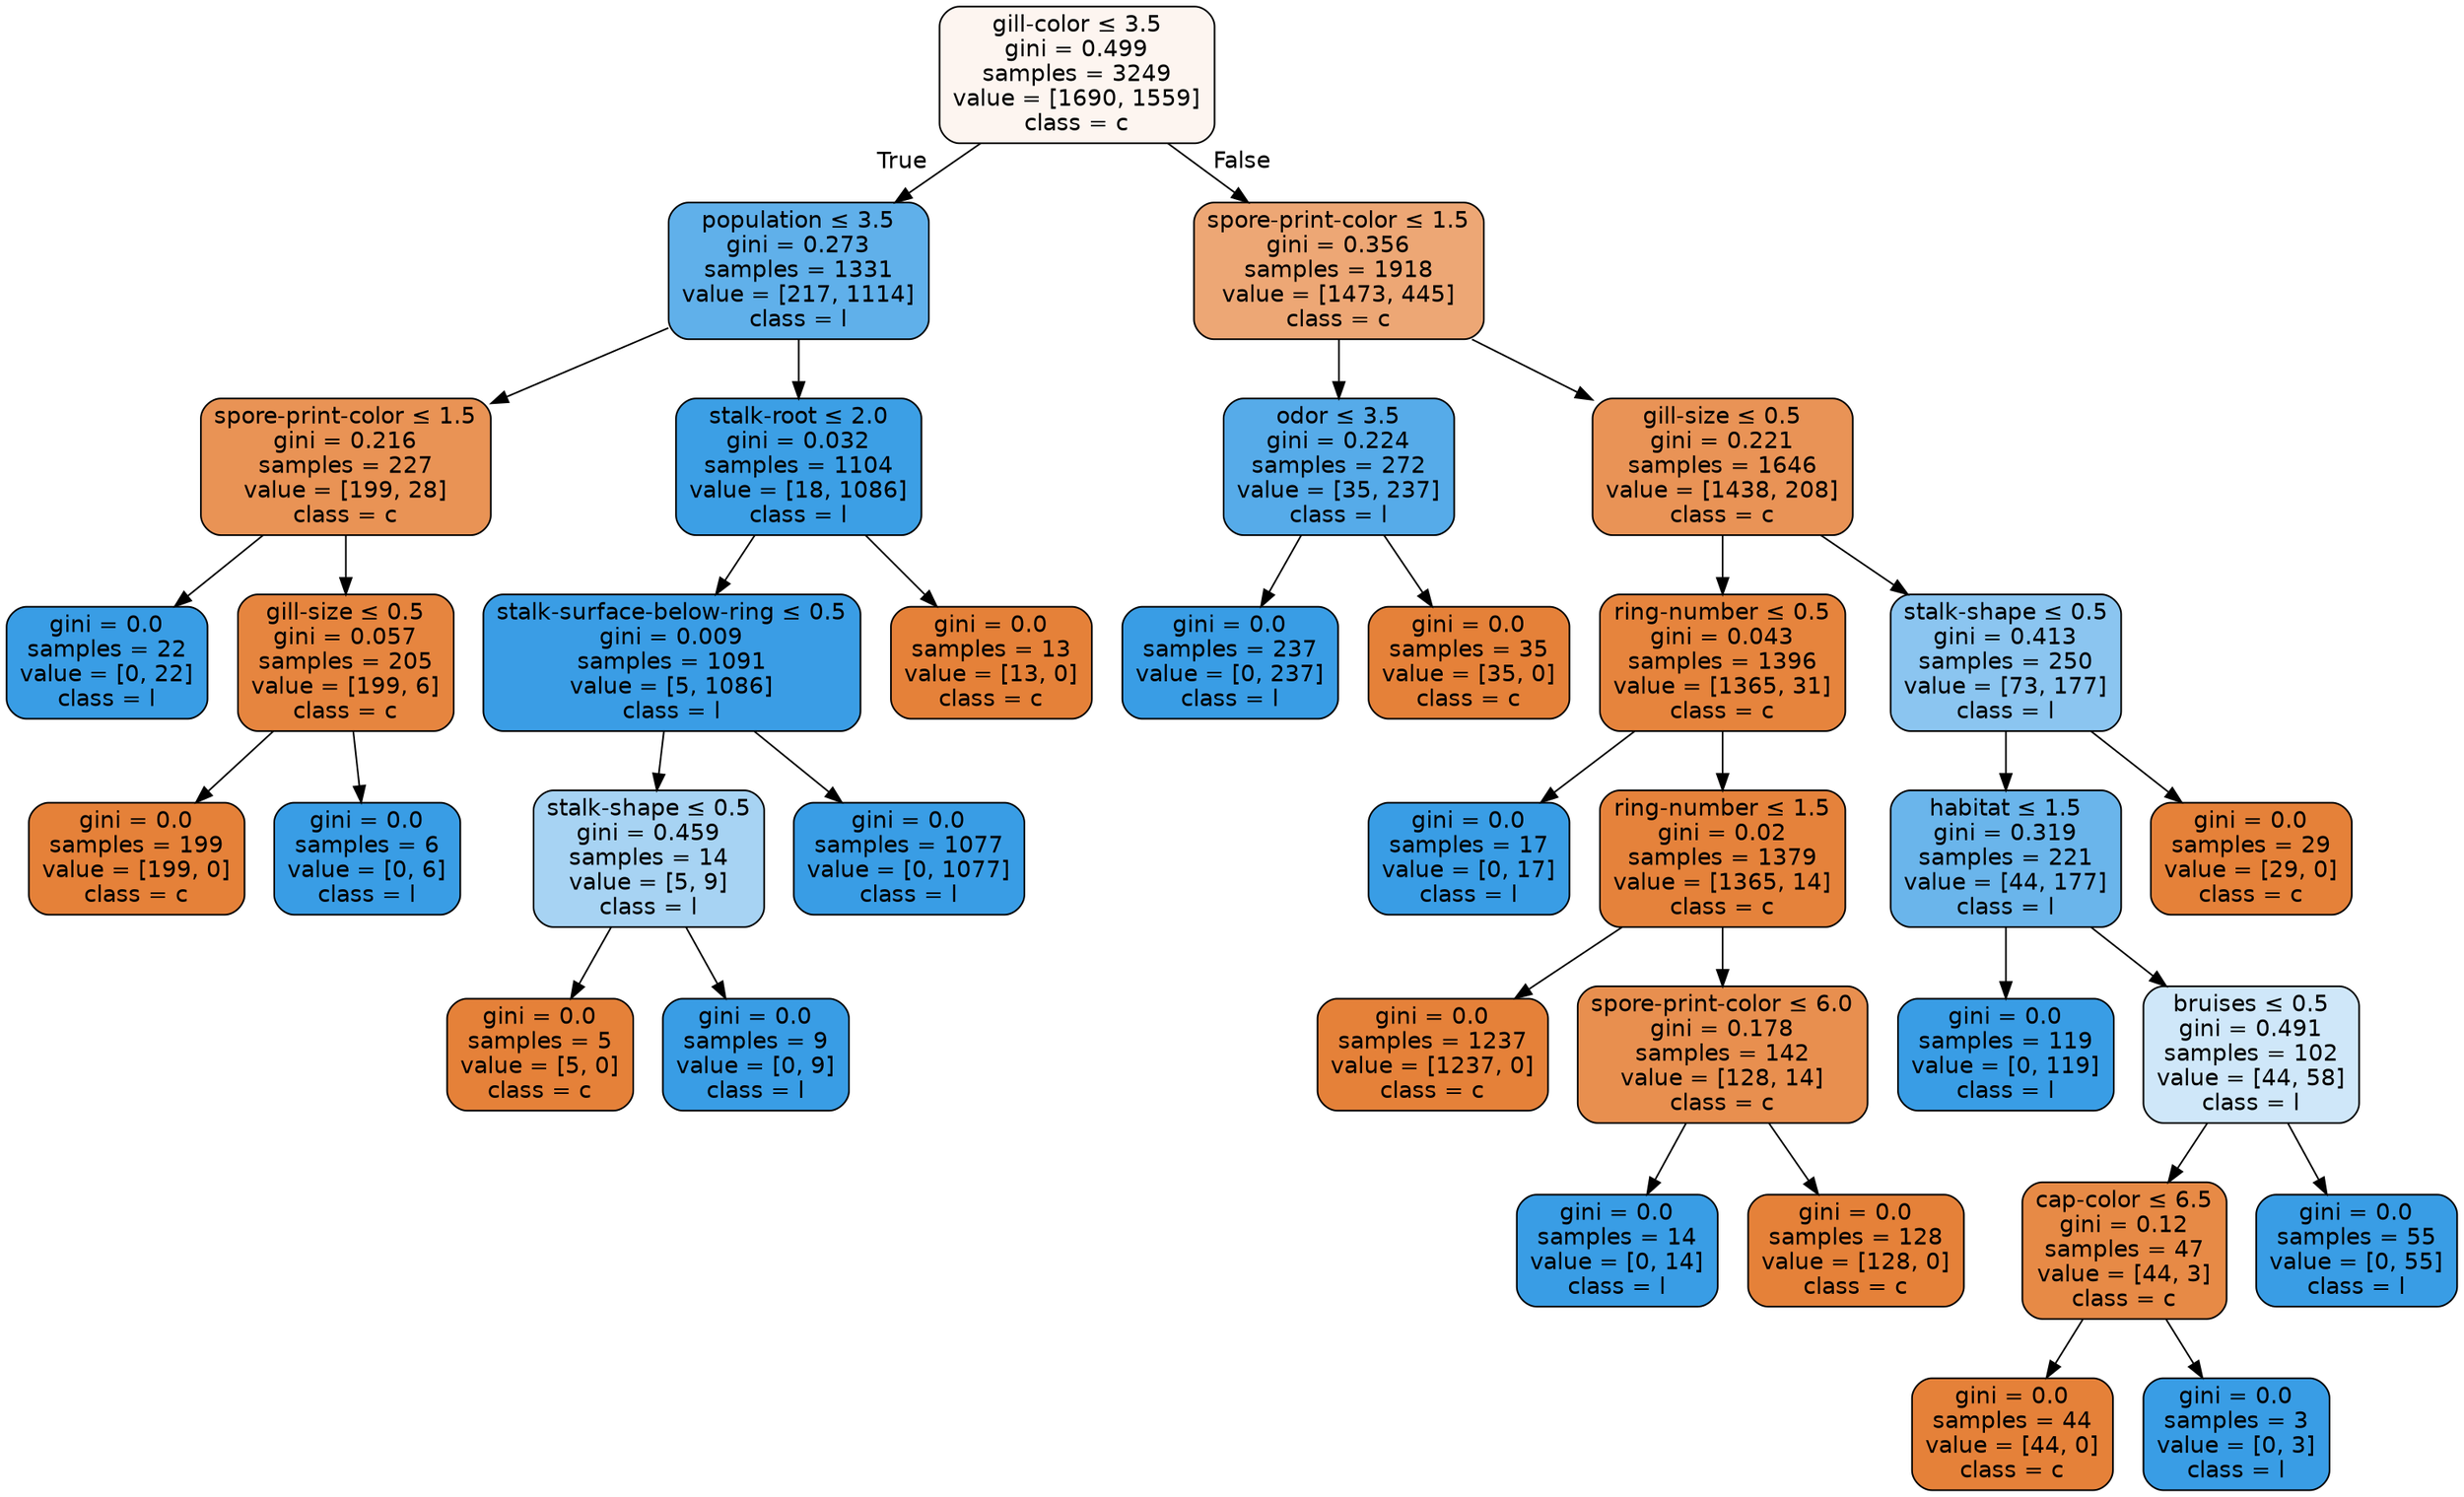 digraph Tree {
node [shape=box, style="filled, rounded", color="black", fontname=helvetica] ;
edge [fontname=helvetica] ;
0 [label=<gill-color &le; 3.5<br/>gini = 0.499<br/>samples = 3249<br/>value = [1690, 1559]<br/>class = c>, fillcolor="#fdf5f0"] ;
1 [label=<population &le; 3.5<br/>gini = 0.273<br/>samples = 1331<br/>value = [217, 1114]<br/>class = l>, fillcolor="#60b0ea"] ;
0 -> 1 [labeldistance=2.5, labelangle=45, headlabel="True"] ;
2 [label=<spore-print-color &le; 1.5<br/>gini = 0.216<br/>samples = 227<br/>value = [199, 28]<br/>class = c>, fillcolor="#e99355"] ;
1 -> 2 ;
3 [label=<gini = 0.0<br/>samples = 22<br/>value = [0, 22]<br/>class = l>, fillcolor="#399de5"] ;
2 -> 3 ;
4 [label=<gill-size &le; 0.5<br/>gini = 0.057<br/>samples = 205<br/>value = [199, 6]<br/>class = c>, fillcolor="#e6853f"] ;
2 -> 4 ;
5 [label=<gini = 0.0<br/>samples = 199<br/>value = [199, 0]<br/>class = c>, fillcolor="#e58139"] ;
4 -> 5 ;
6 [label=<gini = 0.0<br/>samples = 6<br/>value = [0, 6]<br/>class = l>, fillcolor="#399de5"] ;
4 -> 6 ;
7 [label=<stalk-root &le; 2.0<br/>gini = 0.032<br/>samples = 1104<br/>value = [18, 1086]<br/>class = l>, fillcolor="#3c9fe5"] ;
1 -> 7 ;
8 [label=<stalk-surface-below-ring &le; 0.5<br/>gini = 0.009<br/>samples = 1091<br/>value = [5, 1086]<br/>class = l>, fillcolor="#3a9de5"] ;
7 -> 8 ;
9 [label=<stalk-shape &le; 0.5<br/>gini = 0.459<br/>samples = 14<br/>value = [5, 9]<br/>class = l>, fillcolor="#a7d3f3"] ;
8 -> 9 ;
10 [label=<gini = 0.0<br/>samples = 5<br/>value = [5, 0]<br/>class = c>, fillcolor="#e58139"] ;
9 -> 10 ;
11 [label=<gini = 0.0<br/>samples = 9<br/>value = [0, 9]<br/>class = l>, fillcolor="#399de5"] ;
9 -> 11 ;
12 [label=<gini = 0.0<br/>samples = 1077<br/>value = [0, 1077]<br/>class = l>, fillcolor="#399de5"] ;
8 -> 12 ;
13 [label=<gini = 0.0<br/>samples = 13<br/>value = [13, 0]<br/>class = c>, fillcolor="#e58139"] ;
7 -> 13 ;
14 [label=<spore-print-color &le; 1.5<br/>gini = 0.356<br/>samples = 1918<br/>value = [1473, 445]<br/>class = c>, fillcolor="#eda775"] ;
0 -> 14 [labeldistance=2.5, labelangle=-45, headlabel="False"] ;
15 [label=<odor &le; 3.5<br/>gini = 0.224<br/>samples = 272<br/>value = [35, 237]<br/>class = l>, fillcolor="#56abe9"] ;
14 -> 15 ;
16 [label=<gini = 0.0<br/>samples = 237<br/>value = [0, 237]<br/>class = l>, fillcolor="#399de5"] ;
15 -> 16 ;
17 [label=<gini = 0.0<br/>samples = 35<br/>value = [35, 0]<br/>class = c>, fillcolor="#e58139"] ;
15 -> 17 ;
18 [label=<gill-size &le; 0.5<br/>gini = 0.221<br/>samples = 1646<br/>value = [1438, 208]<br/>class = c>, fillcolor="#e99356"] ;
14 -> 18 ;
19 [label=<ring-number &le; 0.5<br/>gini = 0.043<br/>samples = 1396<br/>value = [1365, 31]<br/>class = c>, fillcolor="#e6843d"] ;
18 -> 19 ;
20 [label=<gini = 0.0<br/>samples = 17<br/>value = [0, 17]<br/>class = l>, fillcolor="#399de5"] ;
19 -> 20 ;
21 [label=<ring-number &le; 1.5<br/>gini = 0.02<br/>samples = 1379<br/>value = [1365, 14]<br/>class = c>, fillcolor="#e5823b"] ;
19 -> 21 ;
22 [label=<gini = 0.0<br/>samples = 1237<br/>value = [1237, 0]<br/>class = c>, fillcolor="#e58139"] ;
21 -> 22 ;
23 [label=<spore-print-color &le; 6.0<br/>gini = 0.178<br/>samples = 142<br/>value = [128, 14]<br/>class = c>, fillcolor="#e88f4f"] ;
21 -> 23 ;
24 [label=<gini = 0.0<br/>samples = 14<br/>value = [0, 14]<br/>class = l>, fillcolor="#399de5"] ;
23 -> 24 ;
25 [label=<gini = 0.0<br/>samples = 128<br/>value = [128, 0]<br/>class = c>, fillcolor="#e58139"] ;
23 -> 25 ;
26 [label=<stalk-shape &le; 0.5<br/>gini = 0.413<br/>samples = 250<br/>value = [73, 177]<br/>class = l>, fillcolor="#8bc5f0"] ;
18 -> 26 ;
27 [label=<habitat &le; 1.5<br/>gini = 0.319<br/>samples = 221<br/>value = [44, 177]<br/>class = l>, fillcolor="#6ab5eb"] ;
26 -> 27 ;
28 [label=<gini = 0.0<br/>samples = 119<br/>value = [0, 119]<br/>class = l>, fillcolor="#399de5"] ;
27 -> 28 ;
29 [label=<bruises &le; 0.5<br/>gini = 0.491<br/>samples = 102<br/>value = [44, 58]<br/>class = l>, fillcolor="#cfe7f9"] ;
27 -> 29 ;
30 [label=<cap-color &le; 6.5<br/>gini = 0.12<br/>samples = 47<br/>value = [44, 3]<br/>class = c>, fillcolor="#e78a46"] ;
29 -> 30 ;
31 [label=<gini = 0.0<br/>samples = 44<br/>value = [44, 0]<br/>class = c>, fillcolor="#e58139"] ;
30 -> 31 ;
32 [label=<gini = 0.0<br/>samples = 3<br/>value = [0, 3]<br/>class = l>, fillcolor="#399de5"] ;
30 -> 32 ;
33 [label=<gini = 0.0<br/>samples = 55<br/>value = [0, 55]<br/>class = l>, fillcolor="#399de5"] ;
29 -> 33 ;
34 [label=<gini = 0.0<br/>samples = 29<br/>value = [29, 0]<br/>class = c>, fillcolor="#e58139"] ;
26 -> 34 ;
}
